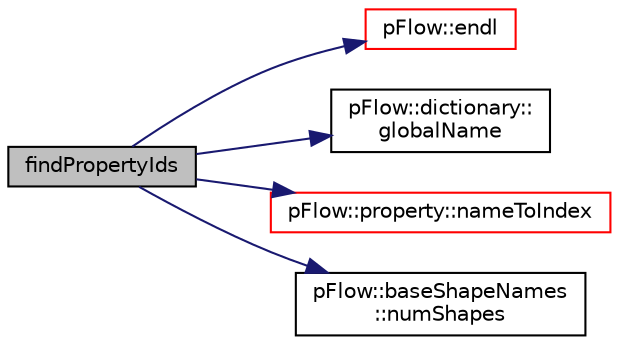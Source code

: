 digraph "findPropertyIds"
{
 // LATEX_PDF_SIZE
  edge [fontname="Helvetica",fontsize="10",labelfontname="Helvetica",labelfontsize="10"];
  node [fontname="Helvetica",fontsize="10",shape=record];
  rankdir="LR";
  Node1 [label="findPropertyIds",height=0.2,width=0.4,color="black", fillcolor="grey75", style="filled", fontcolor="black",tooltip=" "];
  Node1 -> Node2 [color="midnightblue",fontsize="10",style="solid",fontname="Helvetica"];
  Node2 [label="pFlow::endl",height=0.2,width=0.4,color="red", fillcolor="white", style="filled",URL="$namespacepFlow.html#aba8f0c455a3fdb4b05ad33a25b13b189",tooltip="Add newline and flush stream."];
  Node1 -> Node4 [color="midnightblue",fontsize="10",style="solid",fontname="Helvetica"];
  Node4 [label="pFlow::dictionary::\lglobalName",height=0.2,width=0.4,color="black", fillcolor="white", style="filled",URL="$classpFlow_1_1dictionary.html#a85c3c1fce0c14d36030092df2f27b632",tooltip="global name of entry, separated with dots"];
  Node1 -> Node5 [color="midnightblue",fontsize="10",style="solid",fontname="Helvetica"];
  Node5 [label="pFlow::property::nameToIndex",height=0.2,width=0.4,color="red", fillcolor="white", style="filled",URL="$classpFlow_1_1property.html#ad53527edc63114fb6bebe409db8dedbf",tooltip="Get the name of material in index idx Return true, if the name found, otherwise false."];
  Node1 -> Node7 [color="midnightblue",fontsize="10",style="solid",fontname="Helvetica"];
  Node7 [label="pFlow::baseShapeNames\l::numShapes",height=0.2,width=0.4,color="black", fillcolor="white", style="filled",URL="$classpFlow_1_1baseShapeNames.html#a92339e078a410abfa4aaa03366a1620a",tooltip=" "];
}
